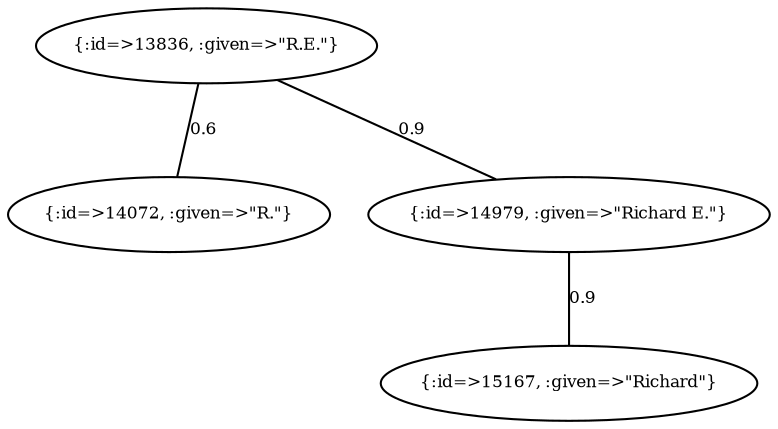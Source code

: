 graph Collector__WeightedGraph {
    "{:id=>13836, :given=>\"R.E.\"}" [
        fontsize = 8,
        label = "{:id=>13836, :given=>\"R.E.\"}"
    ]

    "{:id=>14072, :given=>\"R.\"}" [
        fontsize = 8,
        label = "{:id=>14072, :given=>\"R.\"}"
    ]

    "{:id=>14979, :given=>\"Richard E.\"}" [
        fontsize = 8,
        label = "{:id=>14979, :given=>\"Richard E.\"}"
    ]

    "{:id=>15167, :given=>\"Richard\"}" [
        fontsize = 8,
        label = "{:id=>15167, :given=>\"Richard\"}"
    ]

    "{:id=>13836, :given=>\"R.E.\"}" -- "{:id=>14072, :given=>\"R.\"}" [
        fontsize = 8,
        label = 0.6
    ]

    "{:id=>13836, :given=>\"R.E.\"}" -- "{:id=>14979, :given=>\"Richard E.\"}" [
        fontsize = 8,
        label = 0.9
    ]

    "{:id=>14979, :given=>\"Richard E.\"}" -- "{:id=>15167, :given=>\"Richard\"}" [
        fontsize = 8,
        label = 0.9
    ]
}
